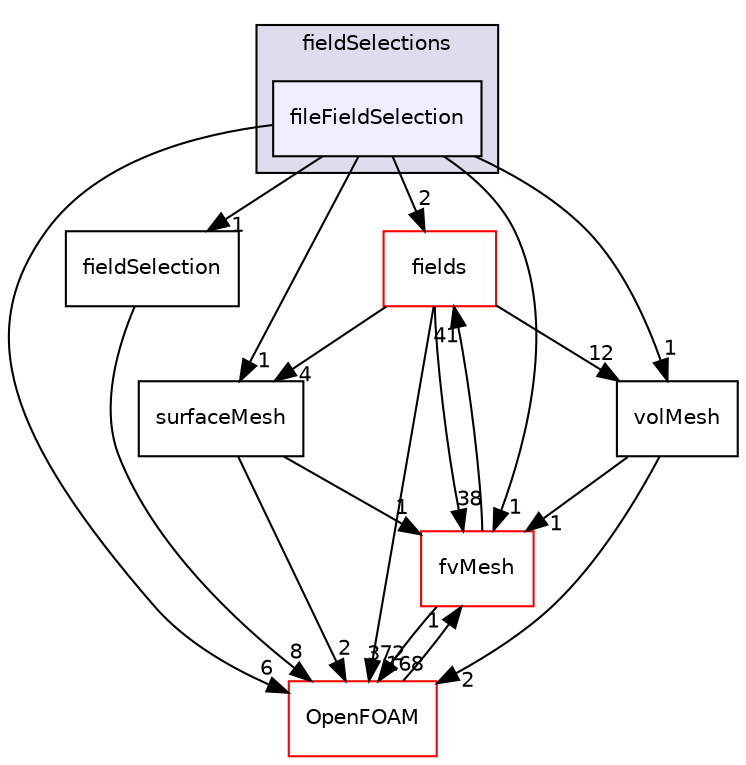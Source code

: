 digraph "src/finiteVolume/functionObjects/fieldSelections/fileFieldSelection" {
  bgcolor=transparent;
  compound=true
  node [ fontsize="10", fontname="Helvetica"];
  edge [ labelfontsize="10", labelfontname="Helvetica"];
  subgraph clusterdir_1642ec77de5c1131da2ea78767feb908 {
    graph [ bgcolor="#ddddee", pencolor="black", label="fieldSelections" fontname="Helvetica", fontsize="10", URL="dir_1642ec77de5c1131da2ea78767feb908.html"]
  dir_eaa0c63896bedc9b2b22fa603791667c [shape=box, label="fileFieldSelection", style="filled", fillcolor="#eeeeff", pencolor="black", URL="dir_eaa0c63896bedc9b2b22fa603791667c.html"];
  }
  dir_25ab4a83a983f7bb7a38b7f63bb141b7 [shape=box label="fields" color="red" URL="dir_25ab4a83a983f7bb7a38b7f63bb141b7.html"];
  dir_fdafd3b59310328ee40a940c9419d4db [shape=box label="surfaceMesh" URL="dir_fdafd3b59310328ee40a940c9419d4db.html"];
  dir_7265a9fc25ca2a64e7b043152d73af93 [shape=box label="fieldSelection" URL="dir_7265a9fc25ca2a64e7b043152d73af93.html"];
  dir_1a4209badf8dc5d7c181708103efea60 [shape=box label="volMesh" URL="dir_1a4209badf8dc5d7c181708103efea60.html"];
  dir_c382fa095c9c33d8673c0dd60aaef275 [shape=box label="fvMesh" color="red" URL="dir_c382fa095c9c33d8673c0dd60aaef275.html"];
  dir_c5473ff19b20e6ec4dfe5c310b3778a8 [shape=box label="OpenFOAM" color="red" URL="dir_c5473ff19b20e6ec4dfe5c310b3778a8.html"];
  dir_25ab4a83a983f7bb7a38b7f63bb141b7->dir_fdafd3b59310328ee40a940c9419d4db [headlabel="4", labeldistance=1.5 headhref="dir_000890_001258.html"];
  dir_25ab4a83a983f7bb7a38b7f63bb141b7->dir_1a4209badf8dc5d7c181708103efea60 [headlabel="12", labeldistance=1.5 headhref="dir_000890_001259.html"];
  dir_25ab4a83a983f7bb7a38b7f63bb141b7->dir_c382fa095c9c33d8673c0dd60aaef275 [headlabel="38", labeldistance=1.5 headhref="dir_000890_001106.html"];
  dir_25ab4a83a983f7bb7a38b7f63bb141b7->dir_c5473ff19b20e6ec4dfe5c310b3778a8 [headlabel="372", labeldistance=1.5 headhref="dir_000890_002151.html"];
  dir_fdafd3b59310328ee40a940c9419d4db->dir_c382fa095c9c33d8673c0dd60aaef275 [headlabel="1", labeldistance=1.5 headhref="dir_001258_001106.html"];
  dir_fdafd3b59310328ee40a940c9419d4db->dir_c5473ff19b20e6ec4dfe5c310b3778a8 [headlabel="2", labeldistance=1.5 headhref="dir_001258_002151.html"];
  dir_7265a9fc25ca2a64e7b043152d73af93->dir_c5473ff19b20e6ec4dfe5c310b3778a8 [headlabel="8", labeldistance=1.5 headhref="dir_001088_002151.html"];
  dir_1a4209badf8dc5d7c181708103efea60->dir_c382fa095c9c33d8673c0dd60aaef275 [headlabel="1", labeldistance=1.5 headhref="dir_001259_001106.html"];
  dir_1a4209badf8dc5d7c181708103efea60->dir_c5473ff19b20e6ec4dfe5c310b3778a8 [headlabel="2", labeldistance=1.5 headhref="dir_001259_002151.html"];
  dir_eaa0c63896bedc9b2b22fa603791667c->dir_25ab4a83a983f7bb7a38b7f63bb141b7 [headlabel="2", labeldistance=1.5 headhref="dir_001089_000890.html"];
  dir_eaa0c63896bedc9b2b22fa603791667c->dir_fdafd3b59310328ee40a940c9419d4db [headlabel="1", labeldistance=1.5 headhref="dir_001089_001258.html"];
  dir_eaa0c63896bedc9b2b22fa603791667c->dir_7265a9fc25ca2a64e7b043152d73af93 [headlabel="1", labeldistance=1.5 headhref="dir_001089_001088.html"];
  dir_eaa0c63896bedc9b2b22fa603791667c->dir_1a4209badf8dc5d7c181708103efea60 [headlabel="1", labeldistance=1.5 headhref="dir_001089_001259.html"];
  dir_eaa0c63896bedc9b2b22fa603791667c->dir_c382fa095c9c33d8673c0dd60aaef275 [headlabel="1", labeldistance=1.5 headhref="dir_001089_001106.html"];
  dir_eaa0c63896bedc9b2b22fa603791667c->dir_c5473ff19b20e6ec4dfe5c310b3778a8 [headlabel="6", labeldistance=1.5 headhref="dir_001089_002151.html"];
  dir_c382fa095c9c33d8673c0dd60aaef275->dir_25ab4a83a983f7bb7a38b7f63bb141b7 [headlabel="41", labeldistance=1.5 headhref="dir_001106_000890.html"];
  dir_c382fa095c9c33d8673c0dd60aaef275->dir_c5473ff19b20e6ec4dfe5c310b3778a8 [headlabel="168", labeldistance=1.5 headhref="dir_001106_002151.html"];
  dir_c5473ff19b20e6ec4dfe5c310b3778a8->dir_c382fa095c9c33d8673c0dd60aaef275 [headlabel="1", labeldistance=1.5 headhref="dir_002151_001106.html"];
}
